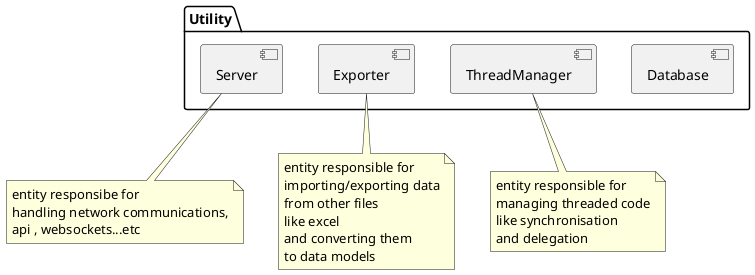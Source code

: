 
@startuml Utility

package Utility{

component Database
component Server
component Exporter
component ThreadManager
}

note bottom of ThreadManager
    entity responsible for 
    managing threaded code
    like synchronisation
    and delegation
end note


note bottom of Exporter
    entity responsible for
    importing/exporting data
    from other files
    like excel
    and converting them
    to data models
end note

note bottom of Server
    entity responsibe for 
    handling network communications,
    api , websockets...etc
end note

@enduml
